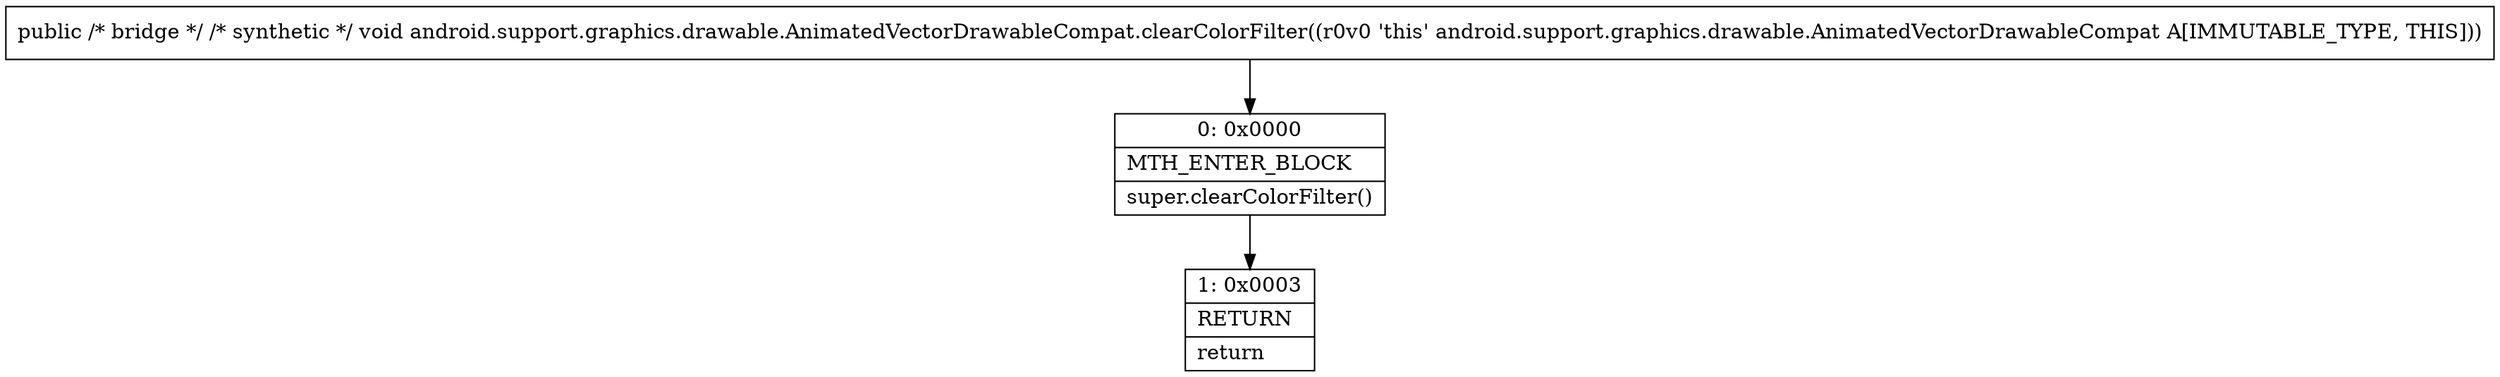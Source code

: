 digraph "CFG forandroid.support.graphics.drawable.AnimatedVectorDrawableCompat.clearColorFilter()V" {
Node_0 [shape=record,label="{0\:\ 0x0000|MTH_ENTER_BLOCK\l|super.clearColorFilter()\l}"];
Node_1 [shape=record,label="{1\:\ 0x0003|RETURN\l|return\l}"];
MethodNode[shape=record,label="{public \/* bridge *\/ \/* synthetic *\/ void android.support.graphics.drawable.AnimatedVectorDrawableCompat.clearColorFilter((r0v0 'this' android.support.graphics.drawable.AnimatedVectorDrawableCompat A[IMMUTABLE_TYPE, THIS])) }"];
MethodNode -> Node_0;
Node_0 -> Node_1;
}

